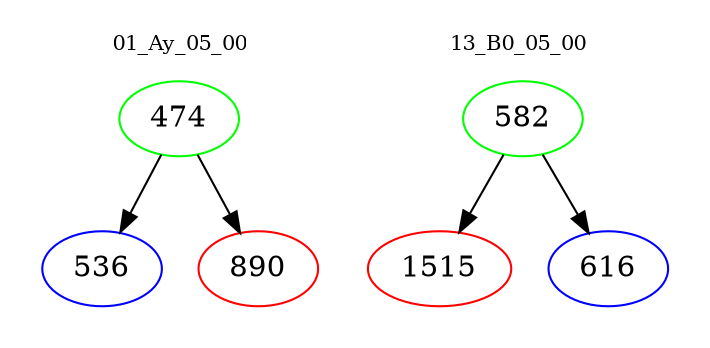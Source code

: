 digraph{
subgraph cluster_0 {
color = white
label = "01_Ay_05_00";
fontsize=10;
T0_474 [label="474", color="green"]
T0_474 -> T0_536 [color="black"]
T0_536 [label="536", color="blue"]
T0_474 -> T0_890 [color="black"]
T0_890 [label="890", color="red"]
}
subgraph cluster_1 {
color = white
label = "13_B0_05_00";
fontsize=10;
T1_582 [label="582", color="green"]
T1_582 -> T1_1515 [color="black"]
T1_1515 [label="1515", color="red"]
T1_582 -> T1_616 [color="black"]
T1_616 [label="616", color="blue"]
}
}
